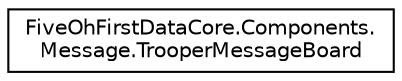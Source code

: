 digraph "Graphical Class Hierarchy"
{
 // LATEX_PDF_SIZE
  edge [fontname="Helvetica",fontsize="10",labelfontname="Helvetica",labelfontsize="10"];
  node [fontname="Helvetica",fontsize="10",shape=record];
  rankdir="LR";
  Node0 [label="FiveOhFirstDataCore.Components.\lMessage.TrooperMessageBoard",height=0.2,width=0.4,color="black", fillcolor="white", style="filled",URL="$class_five_oh_first_data_core_1_1_components_1_1_message_1_1_trooper_message_board.html",tooltip=" "];
}
